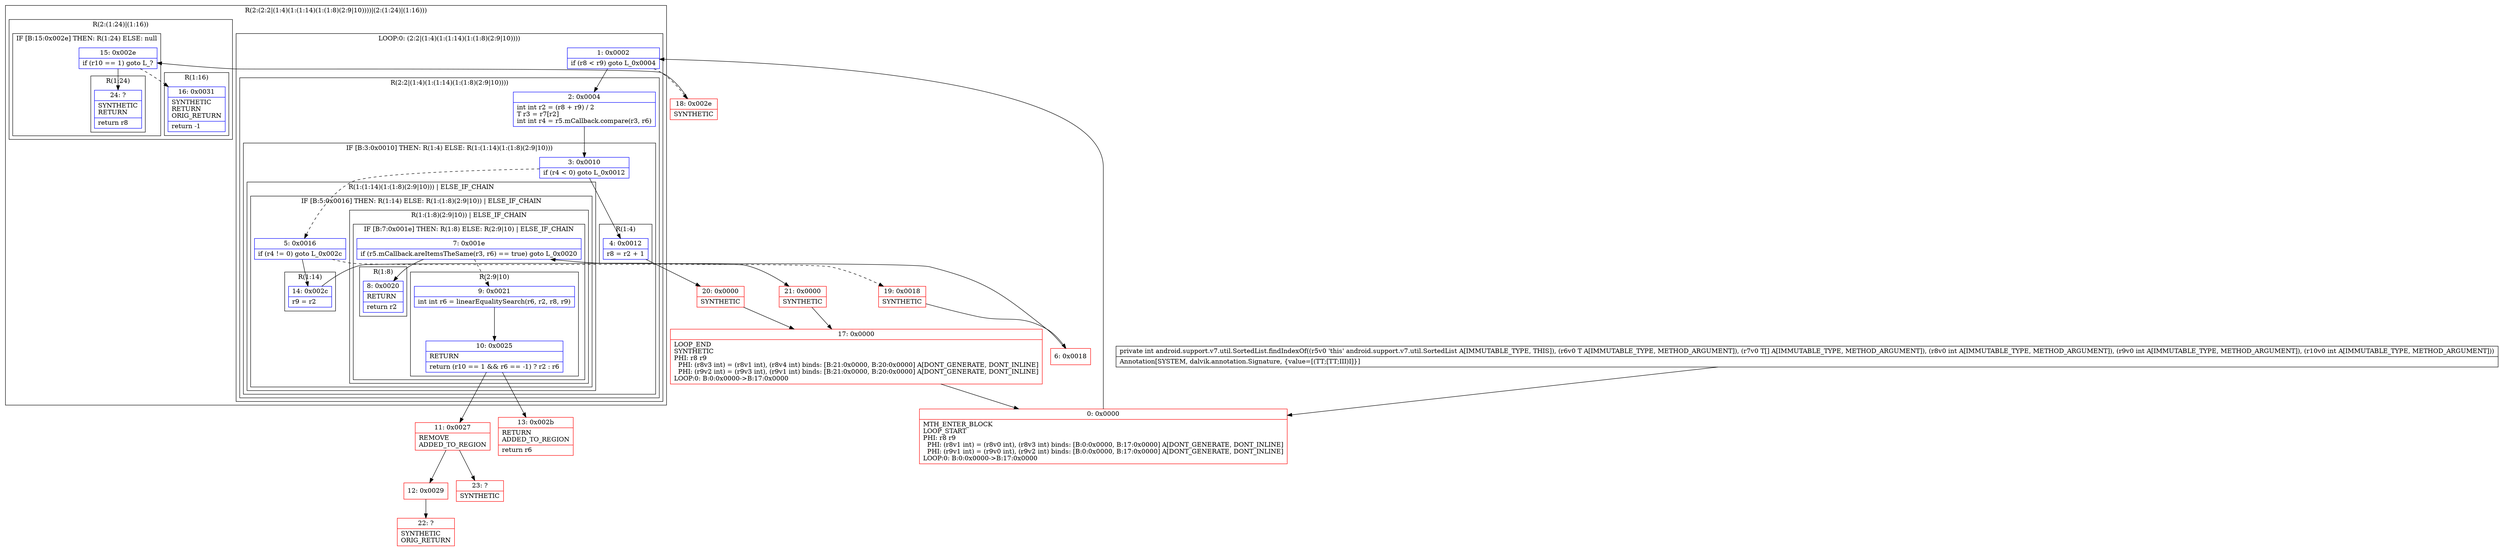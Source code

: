 digraph "CFG forandroid.support.v7.util.SortedList.findIndexOf(Ljava\/lang\/Object;[Ljava\/lang\/Object;III)I" {
subgraph cluster_Region_1100681704 {
label = "R(2:(2:2|(1:4)(1:(1:14)(1:(1:8)(2:9|10))))|(2:(1:24)|(1:16)))";
node [shape=record,color=blue];
subgraph cluster_LoopRegion_724955284 {
label = "LOOP:0: (2:2|(1:4)(1:(1:14)(1:(1:8)(2:9|10))))";
node [shape=record,color=blue];
Node_1 [shape=record,label="{1\:\ 0x0002|if (r8 \< r9) goto L_0x0004\l}"];
subgraph cluster_Region_198675129 {
label = "R(2:2|(1:4)(1:(1:14)(1:(1:8)(2:9|10))))";
node [shape=record,color=blue];
Node_2 [shape=record,label="{2\:\ 0x0004|int int r2 = (r8 + r9) \/ 2\lT r3 = r7[r2]\lint int r4 = r5.mCallback.compare(r3, r6)\l}"];
subgraph cluster_IfRegion_1081115113 {
label = "IF [B:3:0x0010] THEN: R(1:4) ELSE: R(1:(1:14)(1:(1:8)(2:9|10)))";
node [shape=record,color=blue];
Node_3 [shape=record,label="{3\:\ 0x0010|if (r4 \< 0) goto L_0x0012\l}"];
subgraph cluster_Region_191266262 {
label = "R(1:4)";
node [shape=record,color=blue];
Node_4 [shape=record,label="{4\:\ 0x0012|r8 = r2 + 1\l}"];
}
subgraph cluster_Region_887311808 {
label = "R(1:(1:14)(1:(1:8)(2:9|10))) | ELSE_IF_CHAIN\l";
node [shape=record,color=blue];
subgraph cluster_IfRegion_859162140 {
label = "IF [B:5:0x0016] THEN: R(1:14) ELSE: R(1:(1:8)(2:9|10)) | ELSE_IF_CHAIN\l";
node [shape=record,color=blue];
Node_5 [shape=record,label="{5\:\ 0x0016|if (r4 != 0) goto L_0x002c\l}"];
subgraph cluster_Region_1620404904 {
label = "R(1:14)";
node [shape=record,color=blue];
Node_14 [shape=record,label="{14\:\ 0x002c|r9 = r2\l}"];
}
subgraph cluster_Region_1478414490 {
label = "R(1:(1:8)(2:9|10)) | ELSE_IF_CHAIN\l";
node [shape=record,color=blue];
subgraph cluster_IfRegion_201026068 {
label = "IF [B:7:0x001e] THEN: R(1:8) ELSE: R(2:9|10) | ELSE_IF_CHAIN\l";
node [shape=record,color=blue];
Node_7 [shape=record,label="{7\:\ 0x001e|if (r5.mCallback.areItemsTheSame(r3, r6) == true) goto L_0x0020\l}"];
subgraph cluster_Region_83814658 {
label = "R(1:8)";
node [shape=record,color=blue];
Node_8 [shape=record,label="{8\:\ 0x0020|RETURN\l|return r2\l}"];
}
subgraph cluster_Region_860563814 {
label = "R(2:9|10)";
node [shape=record,color=blue];
Node_9 [shape=record,label="{9\:\ 0x0021|int int r6 = linearEqualitySearch(r6, r2, r8, r9)\l}"];
Node_10 [shape=record,label="{10\:\ 0x0025|RETURN\l|return (r10 == 1 && r6 == \-1) ? r2 : r6\l}"];
}
}
}
}
}
}
}
}
subgraph cluster_Region_1100193312 {
label = "R(2:(1:24)|(1:16))";
node [shape=record,color=blue];
subgraph cluster_IfRegion_1168533462 {
label = "IF [B:15:0x002e] THEN: R(1:24) ELSE: null";
node [shape=record,color=blue];
Node_15 [shape=record,label="{15\:\ 0x002e|if (r10 == 1) goto L_?\l}"];
subgraph cluster_Region_1803923439 {
label = "R(1:24)";
node [shape=record,color=blue];
Node_24 [shape=record,label="{24\:\ ?|SYNTHETIC\lRETURN\l|return r8\l}"];
}
}
subgraph cluster_Region_1169238021 {
label = "R(1:16)";
node [shape=record,color=blue];
Node_16 [shape=record,label="{16\:\ 0x0031|SYNTHETIC\lRETURN\lORIG_RETURN\l|return \-1\l}"];
}
}
}
Node_0 [shape=record,color=red,label="{0\:\ 0x0000|MTH_ENTER_BLOCK\lLOOP_START\lPHI: r8 r9 \l  PHI: (r8v1 int) = (r8v0 int), (r8v3 int) binds: [B:0:0x0000, B:17:0x0000] A[DONT_GENERATE, DONT_INLINE]\l  PHI: (r9v1 int) = (r9v0 int), (r9v2 int) binds: [B:0:0x0000, B:17:0x0000] A[DONT_GENERATE, DONT_INLINE]\lLOOP:0: B:0:0x0000\-\>B:17:0x0000\l}"];
Node_6 [shape=record,color=red,label="{6\:\ 0x0018}"];
Node_11 [shape=record,color=red,label="{11\:\ 0x0027|REMOVE\lADDED_TO_REGION\l}"];
Node_12 [shape=record,color=red,label="{12\:\ 0x0029}"];
Node_13 [shape=record,color=red,label="{13\:\ 0x002b|RETURN\lADDED_TO_REGION\l|return r6\l}"];
Node_17 [shape=record,color=red,label="{17\:\ 0x0000|LOOP_END\lSYNTHETIC\lPHI: r8 r9 \l  PHI: (r8v3 int) = (r8v1 int), (r8v4 int) binds: [B:21:0x0000, B:20:0x0000] A[DONT_GENERATE, DONT_INLINE]\l  PHI: (r9v2 int) = (r9v3 int), (r9v1 int) binds: [B:21:0x0000, B:20:0x0000] A[DONT_GENERATE, DONT_INLINE]\lLOOP:0: B:0:0x0000\-\>B:17:0x0000\l}"];
Node_18 [shape=record,color=red,label="{18\:\ 0x002e|SYNTHETIC\l}"];
Node_19 [shape=record,color=red,label="{19\:\ 0x0018|SYNTHETIC\l}"];
Node_20 [shape=record,color=red,label="{20\:\ 0x0000|SYNTHETIC\l}"];
Node_21 [shape=record,color=red,label="{21\:\ 0x0000|SYNTHETIC\l}"];
Node_22 [shape=record,color=red,label="{22\:\ ?|SYNTHETIC\lORIG_RETURN\l}"];
Node_23 [shape=record,color=red,label="{23\:\ ?|SYNTHETIC\l}"];
MethodNode[shape=record,label="{private int android.support.v7.util.SortedList.findIndexOf((r5v0 'this' android.support.v7.util.SortedList A[IMMUTABLE_TYPE, THIS]), (r6v0 T A[IMMUTABLE_TYPE, METHOD_ARGUMENT]), (r7v0 T[] A[IMMUTABLE_TYPE, METHOD_ARGUMENT]), (r8v0 int A[IMMUTABLE_TYPE, METHOD_ARGUMENT]), (r9v0 int A[IMMUTABLE_TYPE, METHOD_ARGUMENT]), (r10v0 int A[IMMUTABLE_TYPE, METHOD_ARGUMENT]))  | Annotation[SYSTEM, dalvik.annotation.Signature, \{value=[(TT;[TT;III)I]\}]\l}"];
MethodNode -> Node_0;
Node_1 -> Node_2;
Node_1 -> Node_18[style=dashed];
Node_2 -> Node_3;
Node_3 -> Node_4;
Node_3 -> Node_5[style=dashed];
Node_4 -> Node_20;
Node_5 -> Node_14;
Node_5 -> Node_19[style=dashed];
Node_14 -> Node_21;
Node_7 -> Node_8;
Node_7 -> Node_9[style=dashed];
Node_9 -> Node_10;
Node_10 -> Node_11;
Node_10 -> Node_13;
Node_15 -> Node_16[style=dashed];
Node_15 -> Node_24;
Node_0 -> Node_1;
Node_6 -> Node_7;
Node_11 -> Node_12;
Node_11 -> Node_23;
Node_12 -> Node_22;
Node_17 -> Node_0;
Node_18 -> Node_15;
Node_19 -> Node_6;
Node_20 -> Node_17;
Node_21 -> Node_17;
}

